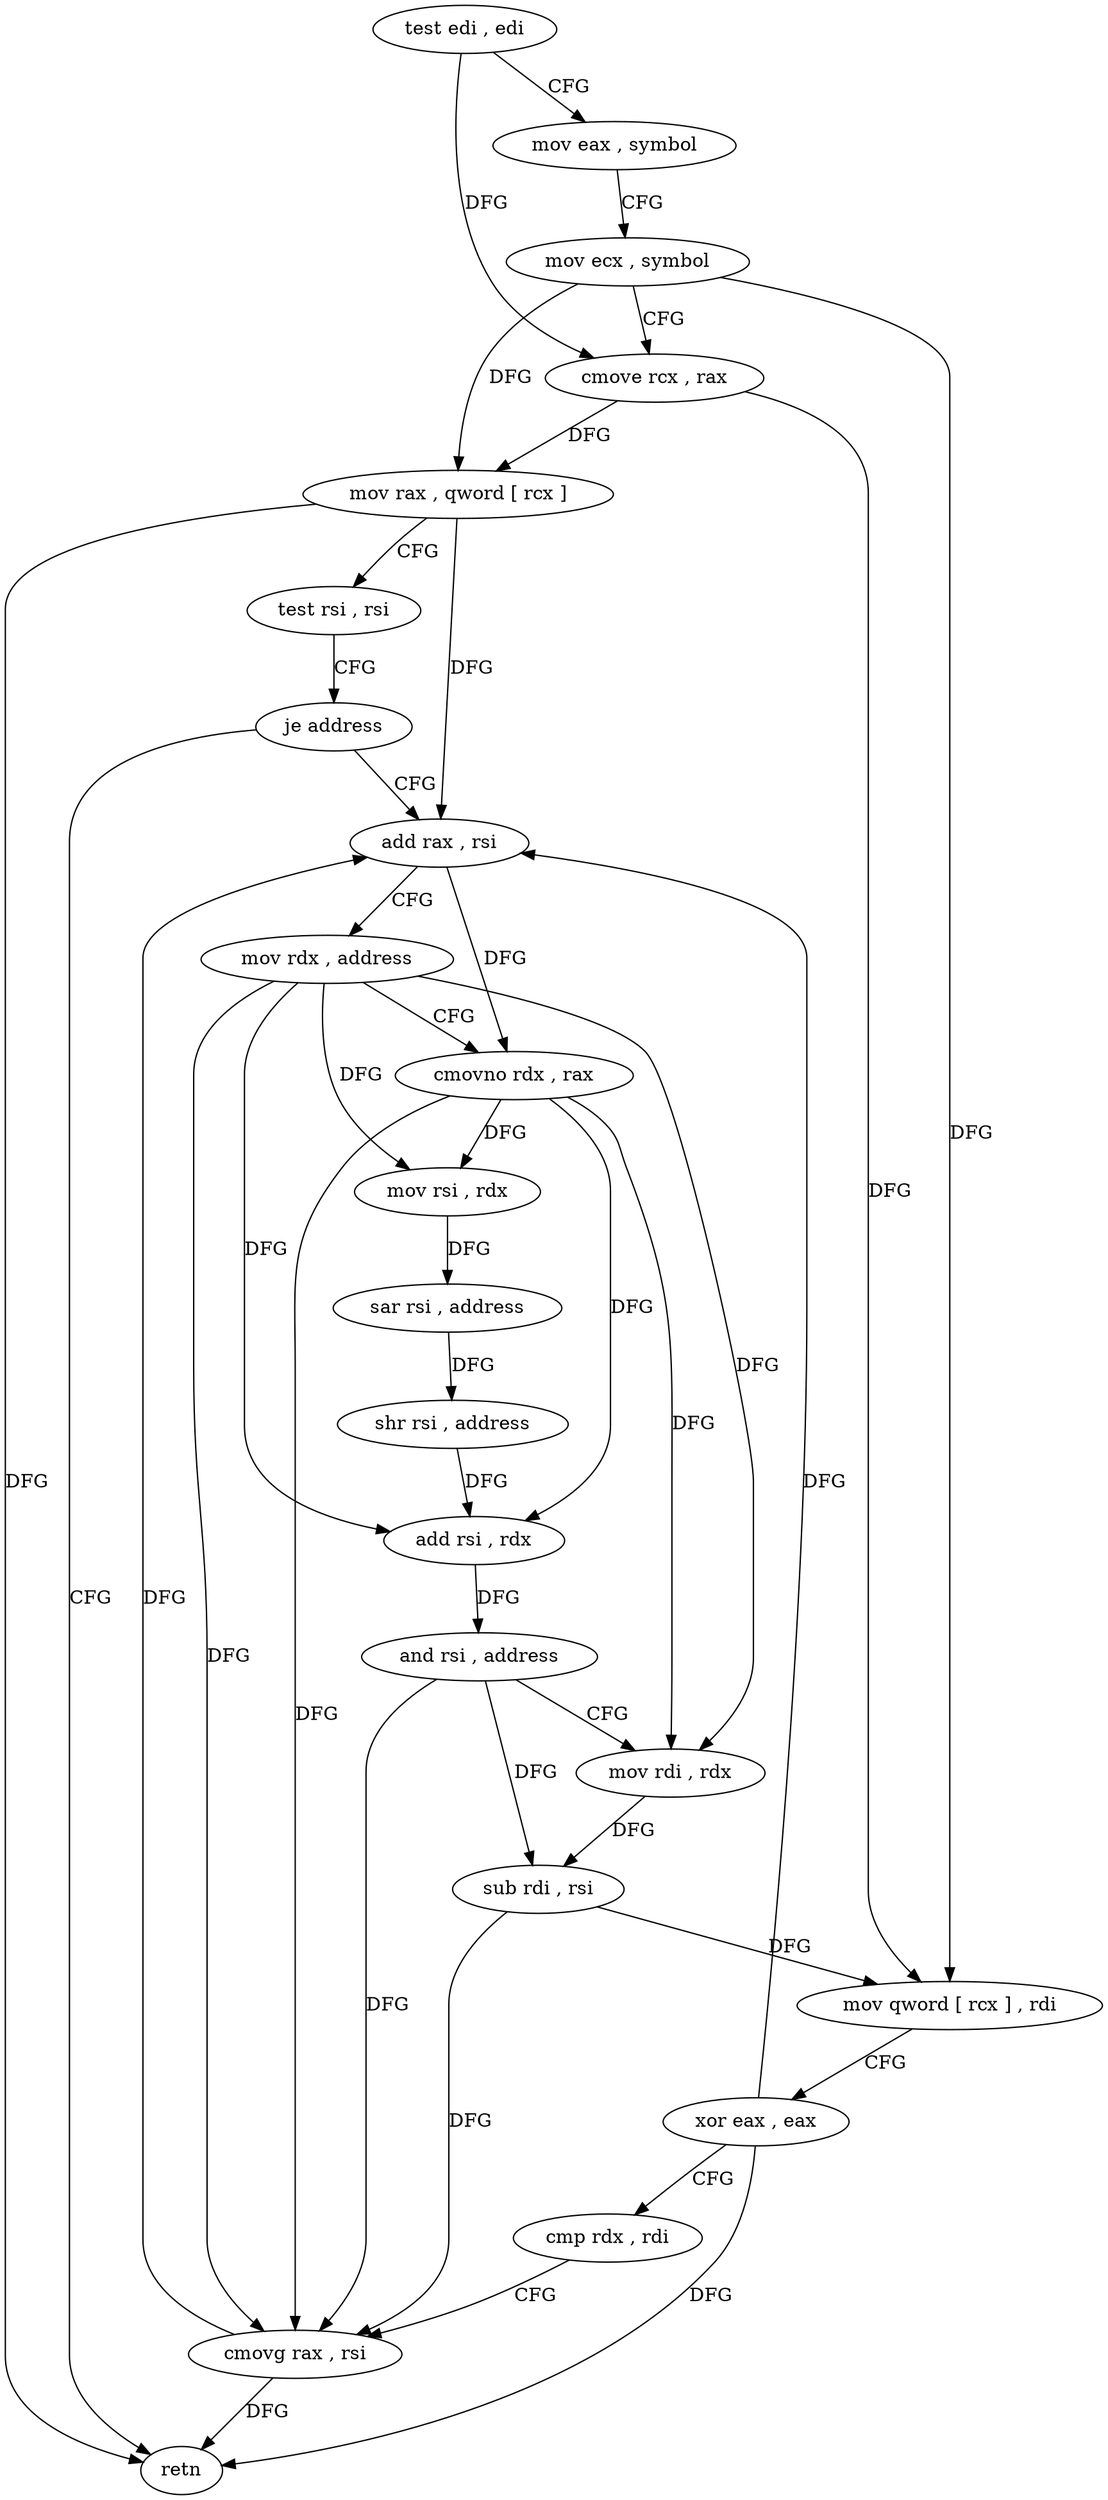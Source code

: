 digraph "func" {
"4216256" [label = "test edi , edi" ]
"4216258" [label = "mov eax , symbol" ]
"4216263" [label = "mov ecx , symbol" ]
"4216268" [label = "cmove rcx , rax" ]
"4216272" [label = "mov rax , qword [ rcx ]" ]
"4216275" [label = "test rsi , rsi" ]
"4216278" [label = "je address" ]
"4216336" [label = "retn" ]
"4216280" [label = "add rax , rsi" ]
"4216283" [label = "mov rdx , address" ]
"4216293" [label = "cmovno rdx , rax" ]
"4216297" [label = "mov rsi , rdx" ]
"4216300" [label = "sar rsi , address" ]
"4216304" [label = "shr rsi , address" ]
"4216308" [label = "add rsi , rdx" ]
"4216311" [label = "and rsi , address" ]
"4216318" [label = "mov rdi , rdx" ]
"4216321" [label = "sub rdi , rsi" ]
"4216324" [label = "mov qword [ rcx ] , rdi" ]
"4216327" [label = "xor eax , eax" ]
"4216329" [label = "cmp rdx , rdi" ]
"4216332" [label = "cmovg rax , rsi" ]
"4216256" -> "4216258" [ label = "CFG" ]
"4216256" -> "4216268" [ label = "DFG" ]
"4216258" -> "4216263" [ label = "CFG" ]
"4216263" -> "4216268" [ label = "CFG" ]
"4216263" -> "4216272" [ label = "DFG" ]
"4216263" -> "4216324" [ label = "DFG" ]
"4216268" -> "4216272" [ label = "DFG" ]
"4216268" -> "4216324" [ label = "DFG" ]
"4216272" -> "4216275" [ label = "CFG" ]
"4216272" -> "4216336" [ label = "DFG" ]
"4216272" -> "4216280" [ label = "DFG" ]
"4216275" -> "4216278" [ label = "CFG" ]
"4216278" -> "4216336" [ label = "CFG" ]
"4216278" -> "4216280" [ label = "CFG" ]
"4216280" -> "4216283" [ label = "CFG" ]
"4216280" -> "4216293" [ label = "DFG" ]
"4216283" -> "4216293" [ label = "CFG" ]
"4216283" -> "4216297" [ label = "DFG" ]
"4216283" -> "4216308" [ label = "DFG" ]
"4216283" -> "4216318" [ label = "DFG" ]
"4216283" -> "4216332" [ label = "DFG" ]
"4216293" -> "4216297" [ label = "DFG" ]
"4216293" -> "4216308" [ label = "DFG" ]
"4216293" -> "4216318" [ label = "DFG" ]
"4216293" -> "4216332" [ label = "DFG" ]
"4216297" -> "4216300" [ label = "DFG" ]
"4216300" -> "4216304" [ label = "DFG" ]
"4216304" -> "4216308" [ label = "DFG" ]
"4216308" -> "4216311" [ label = "DFG" ]
"4216311" -> "4216318" [ label = "CFG" ]
"4216311" -> "4216321" [ label = "DFG" ]
"4216311" -> "4216332" [ label = "DFG" ]
"4216318" -> "4216321" [ label = "DFG" ]
"4216321" -> "4216324" [ label = "DFG" ]
"4216321" -> "4216332" [ label = "DFG" ]
"4216324" -> "4216327" [ label = "CFG" ]
"4216327" -> "4216329" [ label = "CFG" ]
"4216327" -> "4216280" [ label = "DFG" ]
"4216327" -> "4216336" [ label = "DFG" ]
"4216329" -> "4216332" [ label = "CFG" ]
"4216332" -> "4216336" [ label = "DFG" ]
"4216332" -> "4216280" [ label = "DFG" ]
}
